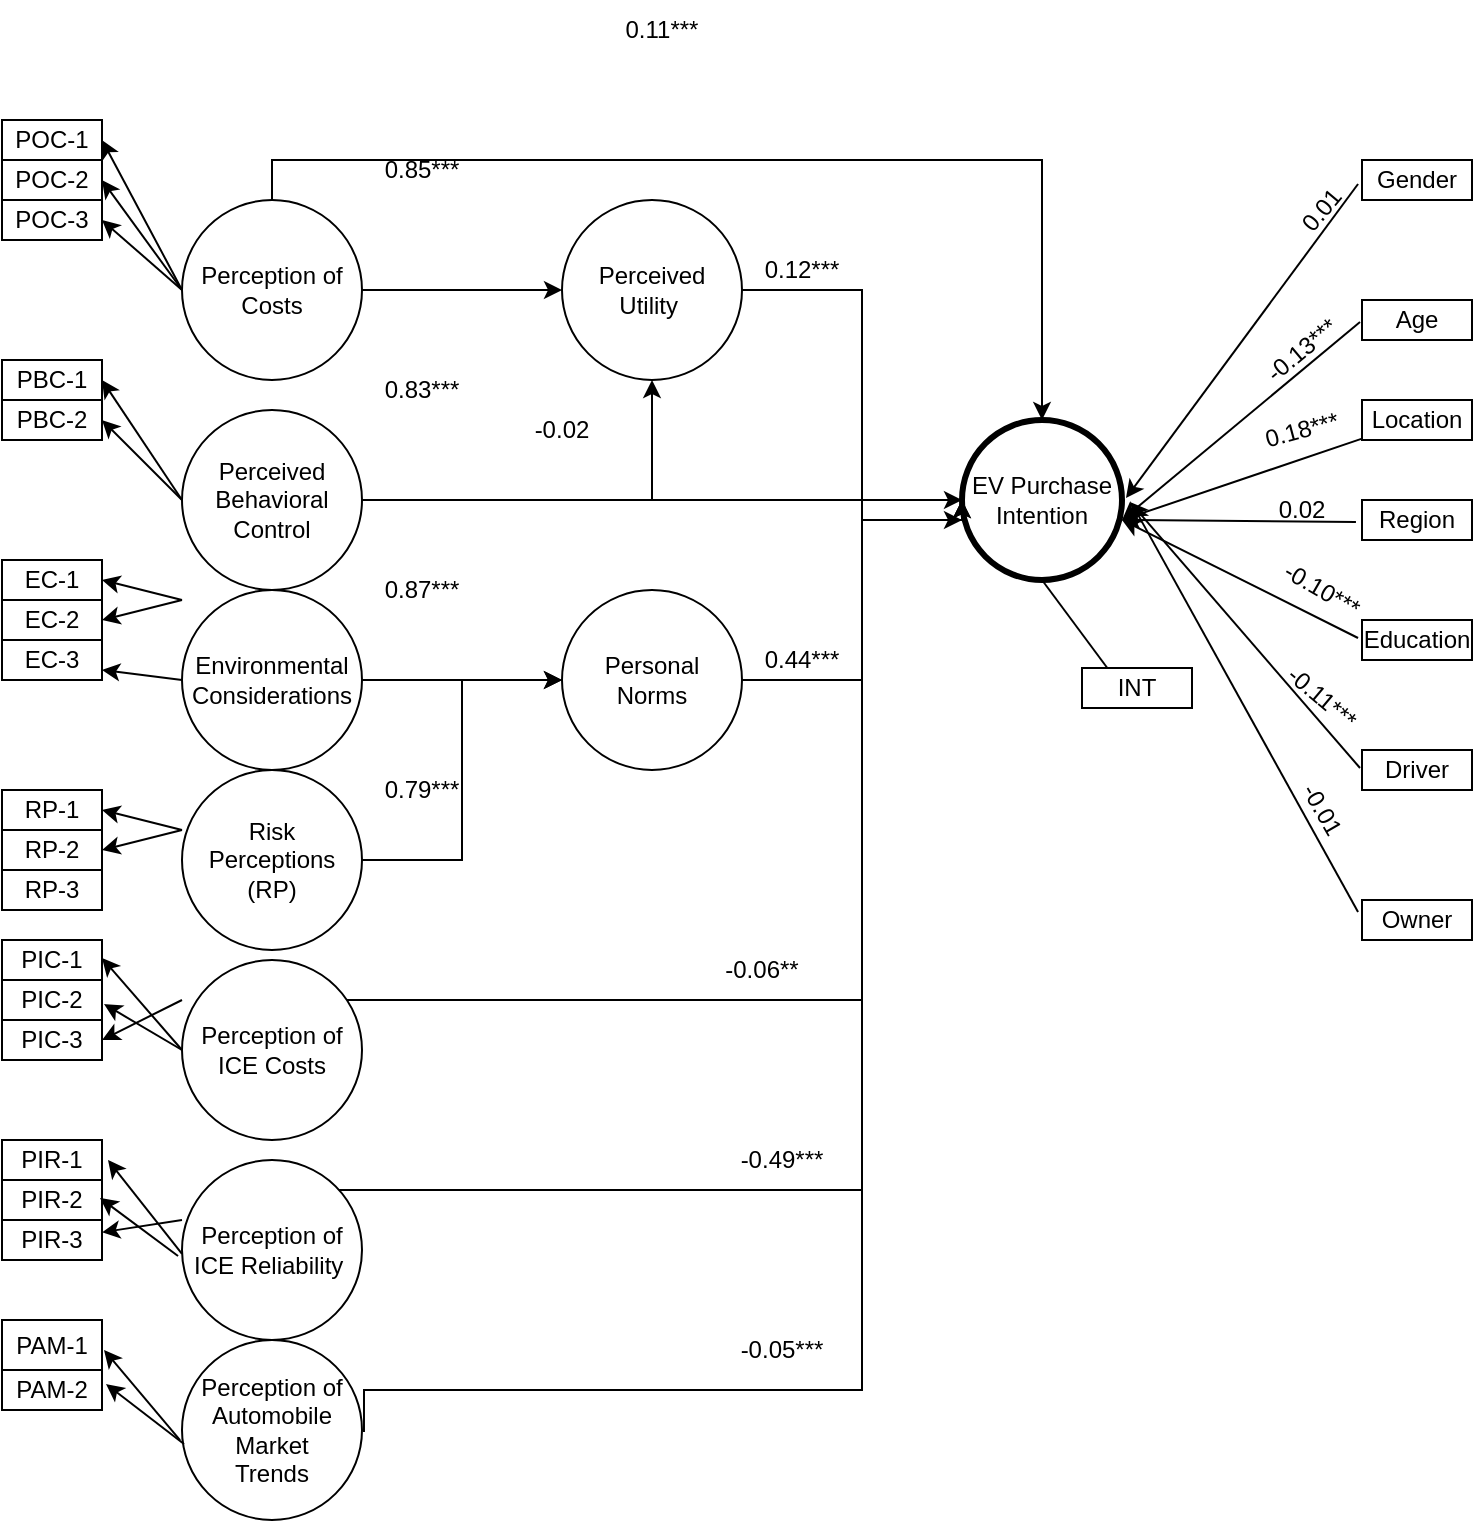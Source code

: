 <mxfile version="21.2.1" type="github">
  <diagram name="Page-1" id="kJrWrPGSgi8lEbWL6mTn">
    <mxGraphModel dx="1434" dy="804" grid="1" gridSize="10" guides="1" tooltips="1" connect="0" arrows="1" fold="1" page="1" pageScale="1" pageWidth="1169" pageHeight="827" math="0" shadow="0">
      <root>
        <mxCell id="0" />
        <mxCell id="1" parent="0" />
        <mxCell id="UyxpPyiTh_7J5SObI_an-33" style="edgeStyle=orthogonalEdgeStyle;rounded=0;orthogonalLoop=1;jettySize=auto;html=1;entryX=0;entryY=0.5;entryDx=0;entryDy=0;" parent="1" source="IYlS7my690wejQT6I9Gt-1" target="IYlS7my690wejQT6I9Gt-67" edge="1">
          <mxGeometry relative="1" as="geometry">
            <Array as="points">
              <mxPoint x="570" y="195" />
              <mxPoint x="570" y="310" />
            </Array>
          </mxGeometry>
        </mxCell>
        <mxCell id="IYlS7my690wejQT6I9Gt-1" value="Perceived Utility&amp;nbsp;" style="ellipse;whiteSpace=wrap;html=1;aspect=fixed;" parent="1" vertex="1">
          <mxGeometry x="420" y="150" width="90" height="90" as="geometry" />
        </mxCell>
        <mxCell id="IYlS7my690wejQT6I9Gt-89" style="edgeStyle=orthogonalEdgeStyle;rounded=0;orthogonalLoop=1;jettySize=auto;html=1;entryX=0;entryY=0.5;entryDx=0;entryDy=0;" parent="1" source="IYlS7my690wejQT6I9Gt-4" target="IYlS7my690wejQT6I9Gt-67" edge="1">
          <mxGeometry relative="1" as="geometry">
            <mxPoint x="570" y="290" as="targetPoint" />
            <Array as="points">
              <mxPoint x="570" y="390" />
              <mxPoint x="570" y="310" />
            </Array>
          </mxGeometry>
        </mxCell>
        <mxCell id="IYlS7my690wejQT6I9Gt-4" value="Personal &lt;br&gt;Norms" style="ellipse;whiteSpace=wrap;html=1;aspect=fixed;" parent="1" vertex="1">
          <mxGeometry x="420" y="345" width="90" height="90" as="geometry" />
        </mxCell>
        <mxCell id="UyxpPyiTh_7J5SObI_an-12" value="" style="edgeStyle=orthogonalEdgeStyle;rounded=0;orthogonalLoop=1;jettySize=auto;html=1;" parent="1" source="IYlS7my690wejQT6I9Gt-6" target="IYlS7my690wejQT6I9Gt-1" edge="1">
          <mxGeometry relative="1" as="geometry" />
        </mxCell>
        <mxCell id="fFxdtxSOvmqtfOTRgSrr-30" style="edgeStyle=orthogonalEdgeStyle;rounded=0;orthogonalLoop=1;jettySize=auto;html=1;exitX=0.5;exitY=0;exitDx=0;exitDy=0;" parent="1" source="IYlS7my690wejQT6I9Gt-6" target="IYlS7my690wejQT6I9Gt-67" edge="1">
          <mxGeometry relative="1" as="geometry" />
        </mxCell>
        <mxCell id="IYlS7my690wejQT6I9Gt-6" value="Perception of Costs" style="ellipse;whiteSpace=wrap;html=1;aspect=fixed;" parent="1" vertex="1">
          <mxGeometry x="230" y="150" width="90" height="90" as="geometry" />
        </mxCell>
        <mxCell id="IYlS7my690wejQT6I9Gt-29" value="PBC-1" style="rounded=0;whiteSpace=wrap;html=1;" parent="1" vertex="1">
          <mxGeometry x="140" y="230" width="50" height="20" as="geometry" />
        </mxCell>
        <mxCell id="IYlS7my690wejQT6I9Gt-33" value="PBC-2" style="rounded=0;whiteSpace=wrap;html=1;" parent="1" vertex="1">
          <mxGeometry x="140" y="250" width="50" height="20" as="geometry" />
        </mxCell>
        <mxCell id="IYlS7my690wejQT6I9Gt-67" value="EV Purchase Intention" style="ellipse;whiteSpace=wrap;html=1;aspect=fixed;strokeWidth=3;" parent="1" vertex="1">
          <mxGeometry x="620" y="260" width="80" height="80" as="geometry" />
        </mxCell>
        <mxCell id="UyxpPyiTh_7J5SObI_an-15" style="edgeStyle=orthogonalEdgeStyle;rounded=0;orthogonalLoop=1;jettySize=auto;html=1;" parent="1" source="IYlS7my690wejQT6I9Gt-5" target="IYlS7my690wejQT6I9Gt-1" edge="1">
          <mxGeometry relative="1" as="geometry" />
        </mxCell>
        <mxCell id="fFxdtxSOvmqtfOTRgSrr-28" style="edgeStyle=orthogonalEdgeStyle;rounded=0;orthogonalLoop=1;jettySize=auto;html=1;" parent="1" source="IYlS7my690wejQT6I9Gt-5" target="IYlS7my690wejQT6I9Gt-67" edge="1">
          <mxGeometry relative="1" as="geometry">
            <mxPoint x="330" y="270" as="sourcePoint" />
          </mxGeometry>
        </mxCell>
        <mxCell id="IYlS7my690wejQT6I9Gt-5" value="Perceived Behavioral Control" style="ellipse;whiteSpace=wrap;html=1;aspect=fixed;" parent="1" vertex="1">
          <mxGeometry x="230" y="255" width="90" height="90" as="geometry" />
        </mxCell>
        <mxCell id="UyxpPyiTh_7J5SObI_an-20" value="POC-1" style="rounded=0;whiteSpace=wrap;html=1;" parent="1" vertex="1">
          <mxGeometry x="140" y="110" width="50" height="20" as="geometry" />
        </mxCell>
        <mxCell id="UyxpPyiTh_7J5SObI_an-21" value="POC-2" style="rounded=0;whiteSpace=wrap;html=1;" parent="1" vertex="1">
          <mxGeometry x="140" y="130" width="50" height="20" as="geometry" />
        </mxCell>
        <mxCell id="UyxpPyiTh_7J5SObI_an-22" value="POC-3" style="rounded=0;whiteSpace=wrap;html=1;" parent="1" vertex="1">
          <mxGeometry x="140" y="150" width="50" height="20" as="geometry" />
        </mxCell>
        <mxCell id="UyxpPyiTh_7J5SObI_an-23" value="" style="endArrow=classic;html=1;rounded=0;exitX=0;exitY=0.5;exitDx=0;exitDy=0;entryX=1;entryY=0.5;entryDx=0;entryDy=0;" parent="1" source="IYlS7my690wejQT6I9Gt-6" target="UyxpPyiTh_7J5SObI_an-20" edge="1">
          <mxGeometry width="50" height="50" relative="1" as="geometry">
            <mxPoint x="580" y="285" as="sourcePoint" />
            <mxPoint x="630" y="235" as="targetPoint" />
          </mxGeometry>
        </mxCell>
        <mxCell id="UyxpPyiTh_7J5SObI_an-25" value="" style="endArrow=classic;html=1;rounded=0;entryX=1;entryY=0.5;entryDx=0;entryDy=0;exitX=0;exitY=0.5;exitDx=0;exitDy=0;" parent="1" source="IYlS7my690wejQT6I9Gt-6" target="UyxpPyiTh_7J5SObI_an-22" edge="1">
          <mxGeometry width="50" height="50" relative="1" as="geometry">
            <mxPoint x="210" y="155" as="sourcePoint" />
            <mxPoint x="170" y="125" as="targetPoint" />
          </mxGeometry>
        </mxCell>
        <mxCell id="UyxpPyiTh_7J5SObI_an-30" value="" style="endArrow=classic;html=1;rounded=0;exitX=0;exitY=0.5;exitDx=0;exitDy=0;entryX=1;entryY=0.5;entryDx=0;entryDy=0;" parent="1" source="IYlS7my690wejQT6I9Gt-5" target="IYlS7my690wejQT6I9Gt-33" edge="1">
          <mxGeometry width="50" height="50" relative="1" as="geometry">
            <mxPoint x="200" y="240" as="sourcePoint" />
            <mxPoint x="190" y="250" as="targetPoint" />
          </mxGeometry>
        </mxCell>
        <mxCell id="UyxpPyiTh_7J5SObI_an-62" value="" style="endArrow=classic;html=1;rounded=0;exitX=0;exitY=0.5;exitDx=0;exitDy=0;entryX=1;entryY=0.5;entryDx=0;entryDy=0;" parent="1" source="IYlS7my690wejQT6I9Gt-6" target="UyxpPyiTh_7J5SObI_an-21" edge="1">
          <mxGeometry width="50" height="50" relative="1" as="geometry">
            <mxPoint x="240" y="150" as="sourcePoint" />
            <mxPoint x="200" y="140" as="targetPoint" />
          </mxGeometry>
        </mxCell>
        <mxCell id="UyxpPyiTh_7J5SObI_an-66" value="" style="endArrow=classic;html=1;rounded=0;exitX=0.5;exitY=1;exitDx=0;exitDy=0;entryX=0.5;entryY=1;entryDx=0;entryDy=0;" parent="1" source="IYlS7my690wejQT6I9Gt-67" target="UyxpPyiTh_7J5SObI_an-69" edge="1">
          <mxGeometry width="50" height="50" relative="1" as="geometry">
            <mxPoint x="800" y="80" as="sourcePoint" />
            <mxPoint x="658" y="220" as="targetPoint" />
          </mxGeometry>
        </mxCell>
        <mxCell id="UyxpPyiTh_7J5SObI_an-69" value="INT" style="rounded=0;whiteSpace=wrap;html=1;" parent="1" vertex="1">
          <mxGeometry x="680" y="384" width="55" height="20" as="geometry" />
        </mxCell>
        <mxCell id="UyxpPyiTh_7J5SObI_an-71" value="" style="endArrow=classic;html=1;rounded=0;exitX=0;exitY=0.5;exitDx=0;exitDy=0;entryX=1;entryY=0.5;entryDx=0;entryDy=0;" parent="1" source="IYlS7my690wejQT6I9Gt-5" target="IYlS7my690wejQT6I9Gt-29" edge="1">
          <mxGeometry width="50" height="50" relative="1" as="geometry">
            <mxPoint x="240" y="260" as="sourcePoint" />
            <mxPoint x="190" y="230" as="targetPoint" />
          </mxGeometry>
        </mxCell>
        <mxCell id="fFxdtxSOvmqtfOTRgSrr-8" style="edgeStyle=orthogonalEdgeStyle;rounded=0;orthogonalLoop=1;jettySize=auto;html=1;entryX=0;entryY=0.5;entryDx=0;entryDy=0;" parent="1" source="fFxdtxSOvmqtfOTRgSrr-3" target="IYlS7my690wejQT6I9Gt-4" edge="1">
          <mxGeometry relative="1" as="geometry" />
        </mxCell>
        <mxCell id="fFxdtxSOvmqtfOTRgSrr-3" value="Environmental Considerations" style="ellipse;whiteSpace=wrap;html=1;aspect=fixed;" parent="1" vertex="1">
          <mxGeometry x="230" y="345" width="90" height="90" as="geometry" />
        </mxCell>
        <mxCell id="fFxdtxSOvmqtfOTRgSrr-4" style="edgeStyle=orthogonalEdgeStyle;rounded=0;orthogonalLoop=1;jettySize=auto;html=1;entryX=0;entryY=0.5;entryDx=0;entryDy=0;" parent="1" source="fFxdtxSOvmqtfOTRgSrr-5" target="IYlS7my690wejQT6I9Gt-4" edge="1">
          <mxGeometry relative="1" as="geometry">
            <mxPoint x="385" y="405" as="targetPoint" />
          </mxGeometry>
        </mxCell>
        <mxCell id="fFxdtxSOvmqtfOTRgSrr-5" value="Risk Perceptions (RP)" style="ellipse;whiteSpace=wrap;html=1;aspect=fixed;" parent="1" vertex="1">
          <mxGeometry x="230" y="435" width="90" height="90" as="geometry" />
        </mxCell>
        <mxCell id="fFxdtxSOvmqtfOTRgSrr-9" value="EC-1" style="rounded=0;whiteSpace=wrap;html=1;" parent="1" vertex="1">
          <mxGeometry x="140" y="330" width="50" height="20" as="geometry" />
        </mxCell>
        <mxCell id="fFxdtxSOvmqtfOTRgSrr-10" value="EC-2" style="rounded=0;whiteSpace=wrap;html=1;" parent="1" vertex="1">
          <mxGeometry x="140" y="350" width="50" height="20" as="geometry" />
        </mxCell>
        <mxCell id="fFxdtxSOvmqtfOTRgSrr-11" value="" style="endArrow=classic;html=1;rounded=0;exitX=0;exitY=0.5;exitDx=0;exitDy=0;entryX=1;entryY=0.5;entryDx=0;entryDy=0;" parent="1" target="fFxdtxSOvmqtfOTRgSrr-10" edge="1">
          <mxGeometry width="50" height="50" relative="1" as="geometry">
            <mxPoint x="230" y="350" as="sourcePoint" />
            <mxPoint x="190" y="350" as="targetPoint" />
          </mxGeometry>
        </mxCell>
        <mxCell id="fFxdtxSOvmqtfOTRgSrr-12" value="" style="endArrow=classic;html=1;rounded=0;exitX=0;exitY=0.5;exitDx=0;exitDy=0;entryX=1;entryY=0.5;entryDx=0;entryDy=0;" parent="1" target="fFxdtxSOvmqtfOTRgSrr-9" edge="1">
          <mxGeometry width="50" height="50" relative="1" as="geometry">
            <mxPoint x="230" y="350" as="sourcePoint" />
            <mxPoint x="190" y="330" as="targetPoint" />
          </mxGeometry>
        </mxCell>
        <mxCell id="fFxdtxSOvmqtfOTRgSrr-17" value="RP-1" style="rounded=0;whiteSpace=wrap;html=1;" parent="1" vertex="1">
          <mxGeometry x="140" y="445" width="50" height="20" as="geometry" />
        </mxCell>
        <mxCell id="fFxdtxSOvmqtfOTRgSrr-18" value="RP-2" style="rounded=0;whiteSpace=wrap;html=1;" parent="1" vertex="1">
          <mxGeometry x="140" y="465" width="50" height="20" as="geometry" />
        </mxCell>
        <mxCell id="fFxdtxSOvmqtfOTRgSrr-19" value="" style="endArrow=classic;html=1;rounded=0;exitX=0;exitY=0.5;exitDx=0;exitDy=0;entryX=1;entryY=0.5;entryDx=0;entryDy=0;" parent="1" target="fFxdtxSOvmqtfOTRgSrr-18" edge="1">
          <mxGeometry width="50" height="50" relative="1" as="geometry">
            <mxPoint x="230" y="465" as="sourcePoint" />
            <mxPoint x="190" y="465" as="targetPoint" />
          </mxGeometry>
        </mxCell>
        <mxCell id="fFxdtxSOvmqtfOTRgSrr-20" value="" style="endArrow=classic;html=1;rounded=0;exitX=0;exitY=0.5;exitDx=0;exitDy=0;entryX=1;entryY=0.5;entryDx=0;entryDy=0;" parent="1" target="fFxdtxSOvmqtfOTRgSrr-17" edge="1">
          <mxGeometry width="50" height="50" relative="1" as="geometry">
            <mxPoint x="230" y="465" as="sourcePoint" />
            <mxPoint x="190" y="445" as="targetPoint" />
          </mxGeometry>
        </mxCell>
        <mxCell id="fFxdtxSOvmqtfOTRgSrr-22" value="EC-3" style="rounded=0;whiteSpace=wrap;html=1;" parent="1" vertex="1">
          <mxGeometry x="140" y="370" width="50" height="20" as="geometry" />
        </mxCell>
        <mxCell id="fFxdtxSOvmqtfOTRgSrr-23" value="" style="endArrow=classic;html=1;rounded=0;exitX=0;exitY=0.5;exitDx=0;exitDy=0;entryX=1;entryY=0.75;entryDx=0;entryDy=0;" parent="1" source="fFxdtxSOvmqtfOTRgSrr-3" target="fFxdtxSOvmqtfOTRgSrr-22" edge="1">
          <mxGeometry width="50" height="50" relative="1" as="geometry">
            <mxPoint x="240" y="360" as="sourcePoint" />
            <mxPoint x="200" y="370" as="targetPoint" />
          </mxGeometry>
        </mxCell>
        <mxCell id="fFxdtxSOvmqtfOTRgSrr-41" style="edgeStyle=orthogonalEdgeStyle;rounded=0;orthogonalLoop=1;jettySize=auto;html=1;entryX=0;entryY=0.5;entryDx=0;entryDy=0;exitX=0.511;exitY=-0.011;exitDx=0;exitDy=0;exitPerimeter=0;" parent="1" source="fFxdtxSOvmqtfOTRgSrr-32" target="IYlS7my690wejQT6I9Gt-67" edge="1">
          <mxGeometry relative="1" as="geometry">
            <Array as="points">
              <mxPoint x="321" y="745" />
              <mxPoint x="570" y="745" />
              <mxPoint x="570" y="310" />
            </Array>
          </mxGeometry>
        </mxCell>
        <mxCell id="fFxdtxSOvmqtfOTRgSrr-32" value="Perception of Automobile Market &lt;br&gt;Trends" style="ellipse;whiteSpace=wrap;html=1;aspect=fixed;direction=south;" parent="1" vertex="1">
          <mxGeometry x="230" y="720" width="90" height="90" as="geometry" />
        </mxCell>
        <mxCell id="fFxdtxSOvmqtfOTRgSrr-37" style="edgeStyle=orthogonalEdgeStyle;rounded=0;orthogonalLoop=1;jettySize=auto;html=1;entryX=0;entryY=0.5;entryDx=0;entryDy=0;" parent="1" source="fFxdtxSOvmqtfOTRgSrr-33" target="IYlS7my690wejQT6I9Gt-67" edge="1">
          <mxGeometry relative="1" as="geometry">
            <mxPoint x="540" y="420" as="targetPoint" />
            <Array as="points">
              <mxPoint x="570" y="645" />
              <mxPoint x="570" y="310" />
            </Array>
          </mxGeometry>
        </mxCell>
        <mxCell id="fFxdtxSOvmqtfOTRgSrr-33" value="Perception of ICE Reliability&amp;nbsp;" style="ellipse;whiteSpace=wrap;html=1;aspect=fixed;" parent="1" vertex="1">
          <mxGeometry x="230" y="630" width="90" height="90" as="geometry" />
        </mxCell>
        <mxCell id="fFxdtxSOvmqtfOTRgSrr-38" style="edgeStyle=orthogonalEdgeStyle;rounded=0;orthogonalLoop=1;jettySize=auto;html=1;" parent="1" source="fFxdtxSOvmqtfOTRgSrr-34" edge="1">
          <mxGeometry relative="1" as="geometry">
            <mxPoint x="620" y="310" as="targetPoint" />
            <Array as="points">
              <mxPoint x="570" y="550" />
              <mxPoint x="570" y="310" />
            </Array>
          </mxGeometry>
        </mxCell>
        <mxCell id="fFxdtxSOvmqtfOTRgSrr-34" value="Perception of ICE Costs" style="ellipse;whiteSpace=wrap;html=1;aspect=fixed;" parent="1" vertex="1">
          <mxGeometry x="230" y="530" width="90" height="90" as="geometry" />
        </mxCell>
        <mxCell id="fFxdtxSOvmqtfOTRgSrr-46" value="PIC-2" style="rounded=0;whiteSpace=wrap;html=1;" parent="1" vertex="1">
          <mxGeometry x="140" y="540" width="50" height="20" as="geometry" />
        </mxCell>
        <mxCell id="fFxdtxSOvmqtfOTRgSrr-47" value="PIC-1" style="rounded=0;whiteSpace=wrap;html=1;" parent="1" vertex="1">
          <mxGeometry x="140" y="520" width="50" height="20" as="geometry" />
        </mxCell>
        <mxCell id="fFxdtxSOvmqtfOTRgSrr-50" value="" style="endArrow=classic;html=1;rounded=0;exitX=0;exitY=0.5;exitDx=0;exitDy=0;entryX=1.02;entryY=0.6;entryDx=0;entryDy=0;entryPerimeter=0;" parent="1" source="fFxdtxSOvmqtfOTRgSrr-34" edge="1" target="fFxdtxSOvmqtfOTRgSrr-46">
          <mxGeometry width="50" height="50" relative="1" as="geometry">
            <mxPoint x="250" y="485" as="sourcePoint" />
            <mxPoint x="290" y="550" as="targetPoint" />
            <Array as="points" />
          </mxGeometry>
        </mxCell>
        <mxCell id="fFxdtxSOvmqtfOTRgSrr-51" value="" style="endArrow=classic;html=1;rounded=0;exitX=0;exitY=0.5;exitDx=0;exitDy=0;entryX=1;entryY=0.45;entryDx=0;entryDy=0;entryPerimeter=0;" parent="1" source="fFxdtxSOvmqtfOTRgSrr-34" edge="1" target="fFxdtxSOvmqtfOTRgSrr-47">
          <mxGeometry width="50" height="50" relative="1" as="geometry">
            <mxPoint x="250" y="485" as="sourcePoint" />
            <mxPoint x="290" y="530" as="targetPoint" />
          </mxGeometry>
        </mxCell>
        <mxCell id="fFxdtxSOvmqtfOTRgSrr-61" value="PIC-3" style="rounded=0;whiteSpace=wrap;html=1;" parent="1" vertex="1">
          <mxGeometry x="140" y="560" width="50" height="20" as="geometry" />
        </mxCell>
        <mxCell id="fFxdtxSOvmqtfOTRgSrr-63" value="" style="endArrow=classic;html=1;rounded=0;entryX=1;entryY=0.5;entryDx=0;entryDy=0;" parent="1" target="fFxdtxSOvmqtfOTRgSrr-61" edge="1">
          <mxGeometry width="50" height="50" relative="1" as="geometry">
            <mxPoint x="230" y="550" as="sourcePoint" />
            <mxPoint x="385" y="650" as="targetPoint" />
          </mxGeometry>
        </mxCell>
        <mxCell id="fFxdtxSOvmqtfOTRgSrr-64" value="PIR-2" style="rounded=0;whiteSpace=wrap;html=1;" parent="1" vertex="1">
          <mxGeometry x="140" y="640" width="50" height="20" as="geometry" />
        </mxCell>
        <mxCell id="fFxdtxSOvmqtfOTRgSrr-65" value="PIR-1" style="rounded=0;whiteSpace=wrap;html=1;" parent="1" vertex="1">
          <mxGeometry x="140" y="620" width="50" height="20" as="geometry" />
        </mxCell>
        <mxCell id="fFxdtxSOvmqtfOTRgSrr-66" value="PIR-3" style="rounded=0;whiteSpace=wrap;html=1;" parent="1" vertex="1">
          <mxGeometry x="140" y="660" width="50" height="20" as="geometry" />
        </mxCell>
        <mxCell id="fFxdtxSOvmqtfOTRgSrr-67" value="" style="endArrow=classic;html=1;rounded=0;" parent="1" target="fFxdtxSOvmqtfOTRgSrr-66" edge="1">
          <mxGeometry width="50" height="50" relative="1" as="geometry">
            <mxPoint x="230" y="660" as="sourcePoint" />
            <mxPoint x="535" y="650" as="targetPoint" />
          </mxGeometry>
        </mxCell>
        <mxCell id="fFxdtxSOvmqtfOTRgSrr-68" value="" style="endArrow=classic;html=1;rounded=0;exitX=-0.022;exitY=0.533;exitDx=0;exitDy=0;exitPerimeter=0;entryX=0.98;entryY=0.45;entryDx=0;entryDy=0;entryPerimeter=0;" parent="1" source="fFxdtxSOvmqtfOTRgSrr-33" target="fFxdtxSOvmqtfOTRgSrr-64" edge="1">
          <mxGeometry width="50" height="50" relative="1" as="geometry">
            <mxPoint x="520" y="600" as="sourcePoint" />
            <mxPoint x="190" y="640" as="targetPoint" />
          </mxGeometry>
        </mxCell>
        <mxCell id="fFxdtxSOvmqtfOTRgSrr-69" value="" style="endArrow=classic;html=1;rounded=0;exitX=0;exitY=0.522;exitDx=0;exitDy=0;entryX=1.06;entryY=0.5;entryDx=0;entryDy=0;exitPerimeter=0;entryPerimeter=0;" parent="1" source="fFxdtxSOvmqtfOTRgSrr-33" target="fFxdtxSOvmqtfOTRgSrr-65" edge="1">
          <mxGeometry width="50" height="50" relative="1" as="geometry">
            <mxPoint x="420" y="610" as="sourcePoint" />
            <mxPoint x="480" y="655" as="targetPoint" />
          </mxGeometry>
        </mxCell>
        <mxCell id="fFxdtxSOvmqtfOTRgSrr-72" value="PAM-2" style="rounded=0;whiteSpace=wrap;html=1;" parent="1" vertex="1">
          <mxGeometry x="140" y="735" width="50" height="20" as="geometry" />
        </mxCell>
        <mxCell id="fFxdtxSOvmqtfOTRgSrr-77" value="" style="endArrow=classic;html=1;rounded=0;exitX=0.556;exitY=1.011;exitDx=0;exitDy=0;entryX=1.02;entryY=0.6;entryDx=0;entryDy=0;entryPerimeter=0;exitPerimeter=0;" parent="1" source="fFxdtxSOvmqtfOTRgSrr-32" target="fFxdtxSOvmqtfOTRgSrr-73" edge="1">
          <mxGeometry width="50" height="50" relative="1" as="geometry">
            <mxPoint x="695" y="585" as="sourcePoint" />
            <mxPoint x="720" y="518" as="targetPoint" />
          </mxGeometry>
        </mxCell>
        <mxCell id="fFxdtxSOvmqtfOTRgSrr-81" value="RP-3" style="rounded=0;whiteSpace=wrap;html=1;" parent="1" vertex="1">
          <mxGeometry x="140" y="485" width="50" height="20" as="geometry" />
        </mxCell>
        <mxCell id="4Z4QWcQPId7kMESxNDQH-1" value="0.12***" style="text;strokeColor=none;align=center;fillColor=none;html=1;verticalAlign=middle;whiteSpace=wrap;rounded=0;" parent="1" vertex="1">
          <mxGeometry x="510" y="170" width="60" height="30" as="geometry" />
        </mxCell>
        <mxCell id="4Z4QWcQPId7kMESxNDQH-2" value="0.11***" style="text;align=center;html=1;verticalAlign=middle;whiteSpace=wrap;rounded=0;shadow=0;fillColor=default;gradientColor=none;opacity=60;" parent="1" vertex="1">
          <mxGeometry x="440" y="50" width="60" height="30" as="geometry" />
        </mxCell>
        <mxCell id="4Z4QWcQPId7kMESxNDQH-6" value="0.85***" style="text;strokeColor=none;align=center;fillColor=none;html=1;verticalAlign=middle;whiteSpace=wrap;rounded=0;" parent="1" vertex="1">
          <mxGeometry x="320" y="120" width="60" height="30" as="geometry" />
        </mxCell>
        <mxCell id="4Z4QWcQPId7kMESxNDQH-7" value="-0.02" style="text;strokeColor=none;align=center;fillColor=none;html=1;verticalAlign=middle;whiteSpace=wrap;rounded=0;" parent="1" vertex="1">
          <mxGeometry x="390" y="250" width="60" height="30" as="geometry" />
        </mxCell>
        <mxCell id="4Z4QWcQPId7kMESxNDQH-8" value="0.83***" style="text;strokeColor=none;align=center;fillColor=none;html=1;verticalAlign=middle;whiteSpace=wrap;rounded=0;" parent="1" vertex="1">
          <mxGeometry x="320" y="230" width="60" height="30" as="geometry" />
        </mxCell>
        <mxCell id="4Z4QWcQPId7kMESxNDQH-10" value="0.87***" style="text;strokeColor=none;align=center;fillColor=none;html=1;verticalAlign=middle;whiteSpace=wrap;rounded=0;" parent="1" vertex="1">
          <mxGeometry x="320" y="330" width="60" height="30" as="geometry" />
        </mxCell>
        <mxCell id="4Z4QWcQPId7kMESxNDQH-11" value="0.79***" style="text;strokeColor=none;align=center;fillColor=none;html=1;verticalAlign=middle;whiteSpace=wrap;rounded=0;" parent="1" vertex="1">
          <mxGeometry x="320" y="430" width="60" height="30" as="geometry" />
        </mxCell>
        <mxCell id="4Z4QWcQPId7kMESxNDQH-12" value="0.44***" style="text;strokeColor=none;align=center;fillColor=none;html=1;verticalAlign=middle;whiteSpace=wrap;rounded=0;" parent="1" vertex="1">
          <mxGeometry x="510" y="365" width="60" height="30" as="geometry" />
        </mxCell>
        <mxCell id="4Z4QWcQPId7kMESxNDQH-13" value="-0.06**" style="text;strokeColor=none;align=center;fillColor=none;html=1;verticalAlign=middle;whiteSpace=wrap;rounded=0;" parent="1" vertex="1">
          <mxGeometry x="490" y="520" width="60" height="30" as="geometry" />
        </mxCell>
        <mxCell id="4Z4QWcQPId7kMESxNDQH-14" value="-0.49***" style="text;strokeColor=none;align=center;fillColor=none;html=1;verticalAlign=middle;whiteSpace=wrap;rounded=0;" parent="1" vertex="1">
          <mxGeometry x="500" y="615" width="60" height="30" as="geometry" />
        </mxCell>
        <mxCell id="4Z4QWcQPId7kMESxNDQH-15" value="-0.05***" style="text;strokeColor=none;align=center;fillColor=none;html=1;verticalAlign=middle;whiteSpace=wrap;rounded=0;" parent="1" vertex="1">
          <mxGeometry x="500" y="710" width="60" height="30" as="geometry" />
        </mxCell>
        <mxCell id="4Z4QWcQPId7kMESxNDQH-39" style="edgeStyle=none;rounded=0;orthogonalLoop=1;jettySize=auto;html=1;entryX=1.025;entryY=0.488;entryDx=0;entryDy=0;entryPerimeter=0;exitX=-0.036;exitY=0.6;exitDx=0;exitDy=0;exitPerimeter=0;" parent="1" source="4Z4QWcQPId7kMESxNDQH-22" target="IYlS7my690wejQT6I9Gt-67" edge="1">
          <mxGeometry relative="1" as="geometry" />
        </mxCell>
        <mxCell id="4Z4QWcQPId7kMESxNDQH-22" value="Gender" style="rounded=0;whiteSpace=wrap;html=1;" parent="1" vertex="1">
          <mxGeometry x="820" y="130" width="55" height="20" as="geometry" />
        </mxCell>
        <mxCell id="4Z4QWcQPId7kMESxNDQH-40" style="edgeStyle=none;rounded=0;orthogonalLoop=1;jettySize=auto;html=1;exitX=-0.018;exitY=0.55;exitDx=0;exitDy=0;exitPerimeter=0;" parent="1" source="4Z4QWcQPId7kMESxNDQH-23" edge="1">
          <mxGeometry relative="1" as="geometry">
            <mxPoint x="700" y="310" as="targetPoint" />
          </mxGeometry>
        </mxCell>
        <mxCell id="4Z4QWcQPId7kMESxNDQH-23" value="Age" style="rounded=0;whiteSpace=wrap;html=1;" parent="1" vertex="1">
          <mxGeometry x="820" y="200" width="55" height="20" as="geometry" />
        </mxCell>
        <mxCell id="4Z4QWcQPId7kMESxNDQH-41" style="edgeStyle=none;rounded=0;orthogonalLoop=1;jettySize=auto;html=1;" parent="1" source="4Z4QWcQPId7kMESxNDQH-24" edge="1">
          <mxGeometry relative="1" as="geometry">
            <mxPoint x="700" y="310" as="targetPoint" />
          </mxGeometry>
        </mxCell>
        <mxCell id="4Z4QWcQPId7kMESxNDQH-24" value="Location" style="rounded=0;whiteSpace=wrap;html=1;" parent="1" vertex="1">
          <mxGeometry x="820" y="250" width="55" height="20" as="geometry" />
        </mxCell>
        <mxCell id="4Z4QWcQPId7kMESxNDQH-42" style="edgeStyle=none;rounded=0;orthogonalLoop=1;jettySize=auto;html=1;exitX=-0.055;exitY=0.55;exitDx=0;exitDy=0;exitPerimeter=0;" parent="1" source="4Z4QWcQPId7kMESxNDQH-25" edge="1">
          <mxGeometry relative="1" as="geometry">
            <mxPoint x="700" y="310" as="targetPoint" />
          </mxGeometry>
        </mxCell>
        <mxCell id="4Z4QWcQPId7kMESxNDQH-25" value="Region" style="rounded=0;whiteSpace=wrap;html=1;" parent="1" vertex="1">
          <mxGeometry x="820" y="300" width="55" height="20" as="geometry" />
        </mxCell>
        <mxCell id="4Z4QWcQPId7kMESxNDQH-43" style="edgeStyle=none;rounded=0;orthogonalLoop=1;jettySize=auto;html=1;exitX=-0.036;exitY=0.45;exitDx=0;exitDy=0;exitPerimeter=0;" parent="1" source="4Z4QWcQPId7kMESxNDQH-26" edge="1">
          <mxGeometry relative="1" as="geometry">
            <mxPoint x="700" y="310" as="targetPoint" />
          </mxGeometry>
        </mxCell>
        <mxCell id="4Z4QWcQPId7kMESxNDQH-26" value="Education" style="rounded=0;whiteSpace=wrap;html=1;" parent="1" vertex="1">
          <mxGeometry x="820" y="360" width="55" height="20" as="geometry" />
        </mxCell>
        <mxCell id="4Z4QWcQPId7kMESxNDQH-46" style="edgeStyle=none;rounded=0;orthogonalLoop=1;jettySize=auto;html=1;entryX=1.05;entryY=0.513;entryDx=0;entryDy=0;entryPerimeter=0;exitX=-0.018;exitY=0.45;exitDx=0;exitDy=0;exitPerimeter=0;" parent="1" source="4Z4QWcQPId7kMESxNDQH-27" target="IYlS7my690wejQT6I9Gt-67" edge="1">
          <mxGeometry relative="1" as="geometry" />
        </mxCell>
        <mxCell id="4Z4QWcQPId7kMESxNDQH-27" value="Driver" style="rounded=0;whiteSpace=wrap;html=1;" parent="1" vertex="1">
          <mxGeometry x="820" y="425" width="55" height="20" as="geometry" />
        </mxCell>
        <mxCell id="4Z4QWcQPId7kMESxNDQH-45" style="edgeStyle=none;rounded=0;orthogonalLoop=1;jettySize=auto;html=1;entryX=1.063;entryY=0.525;entryDx=0;entryDy=0;entryPerimeter=0;exitX=-0.036;exitY=0.3;exitDx=0;exitDy=0;exitPerimeter=0;" parent="1" source="4Z4QWcQPId7kMESxNDQH-28" target="IYlS7my690wejQT6I9Gt-67" edge="1">
          <mxGeometry relative="1" as="geometry" />
        </mxCell>
        <mxCell id="4Z4QWcQPId7kMESxNDQH-28" value="Owner" style="rounded=0;whiteSpace=wrap;html=1;" parent="1" vertex="1">
          <mxGeometry x="820" y="500" width="55" height="20" as="geometry" />
        </mxCell>
        <mxCell id="4Z4QWcQPId7kMESxNDQH-48" value="0.01" style="text;strokeColor=none;align=center;fillColor=none;html=1;verticalAlign=middle;whiteSpace=wrap;rounded=0;rotation=-50;" parent="1" vertex="1">
          <mxGeometry x="770" y="140" width="60" height="30" as="geometry" />
        </mxCell>
        <mxCell id="4Z4QWcQPId7kMESxNDQH-49" value="-0.13***" style="text;strokeColor=none;align=center;fillColor=none;html=1;verticalAlign=middle;whiteSpace=wrap;rounded=0;rotation=-40;" parent="1" vertex="1">
          <mxGeometry x="760" y="210" width="60" height="30" as="geometry" />
        </mxCell>
        <mxCell id="4Z4QWcQPId7kMESxNDQH-50" value="0.18***" style="text;strokeColor=none;align=center;fillColor=none;html=1;verticalAlign=middle;whiteSpace=wrap;rounded=0;rotation=-15;" parent="1" vertex="1">
          <mxGeometry x="760" y="250" width="60" height="30" as="geometry" />
        </mxCell>
        <mxCell id="4Z4QWcQPId7kMESxNDQH-52" value="-0.10***" style="text;strokeColor=none;align=center;fillColor=none;html=1;verticalAlign=middle;whiteSpace=wrap;rounded=0;rotation=30;" parent="1" vertex="1">
          <mxGeometry x="770" y="330" width="60" height="30" as="geometry" />
        </mxCell>
        <mxCell id="4Z4QWcQPId7kMESxNDQH-53" value="-0.11***" style="text;strokeColor=none;align=center;fillColor=none;html=1;verticalAlign=middle;whiteSpace=wrap;rounded=0;rotation=40;" parent="1" vertex="1">
          <mxGeometry x="770" y="384" width="60" height="30" as="geometry" />
        </mxCell>
        <mxCell id="4Z4QWcQPId7kMESxNDQH-54" value="-0.01" style="text;strokeColor=none;align=center;fillColor=none;html=1;verticalAlign=middle;whiteSpace=wrap;rounded=0;rotation=60;" parent="1" vertex="1">
          <mxGeometry x="770" y="440" width="60" height="30" as="geometry" />
        </mxCell>
        <mxCell id="4Z4QWcQPId7kMESxNDQH-51" value="0.02" style="text;strokeColor=none;align=center;fillColor=none;html=1;verticalAlign=middle;whiteSpace=wrap;rounded=0;rotation=0;" parent="1" vertex="1">
          <mxGeometry x="760" y="290" width="60" height="30" as="geometry" />
        </mxCell>
        <mxCell id="3aYb_1MQCvMzoAkba6OH-2" value="" style="endArrow=classic;html=1;rounded=0;entryX=1.04;entryY=0.35;entryDx=0;entryDy=0;exitX=0.578;exitY=0.989;exitDx=0;exitDy=0;exitPerimeter=0;entryPerimeter=0;" edge="1" parent="1" source="fFxdtxSOvmqtfOTRgSrr-32" target="fFxdtxSOvmqtfOTRgSrr-72">
          <mxGeometry width="50" height="50" relative="1" as="geometry">
            <mxPoint x="670" y="550" as="sourcePoint" />
            <mxPoint x="140" y="755" as="targetPoint" />
          </mxGeometry>
        </mxCell>
        <mxCell id="fFxdtxSOvmqtfOTRgSrr-73" value="PAM-1" style="rounded=0;whiteSpace=wrap;html=1;" parent="1" vertex="1">
          <mxGeometry x="140" y="710" width="50" height="25" as="geometry" />
        </mxCell>
      </root>
    </mxGraphModel>
  </diagram>
</mxfile>
